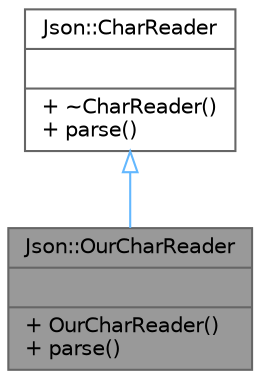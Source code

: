 digraph "Json::OurCharReader"
{
 // LATEX_PDF_SIZE
  bgcolor="transparent";
  edge [fontname=Helvetica,fontsize=10,labelfontname=Helvetica,labelfontsize=10];
  node [fontname=Helvetica,fontsize=10,shape=box,height=0.2,width=0.4];
  Node1 [shape=record,label="{Json::OurCharReader\n||+ OurCharReader()\l+ parse()\l}",height=0.2,width=0.4,color="gray40", fillcolor="grey60", style="filled", fontcolor="black",tooltip=" "];
  Node2 -> Node1 [dir="back",color="steelblue1",style="solid",arrowtail="onormal"];
  Node2 [shape=record,label="{Json::CharReader\n||+ ~CharReader()\l+ parse()\l}",height=0.2,width=0.4,color="gray40", fillcolor="white", style="filled",URL="$class_json_1_1_char_reader.html",tooltip="Interface for reading JSON from a char array."];
}
